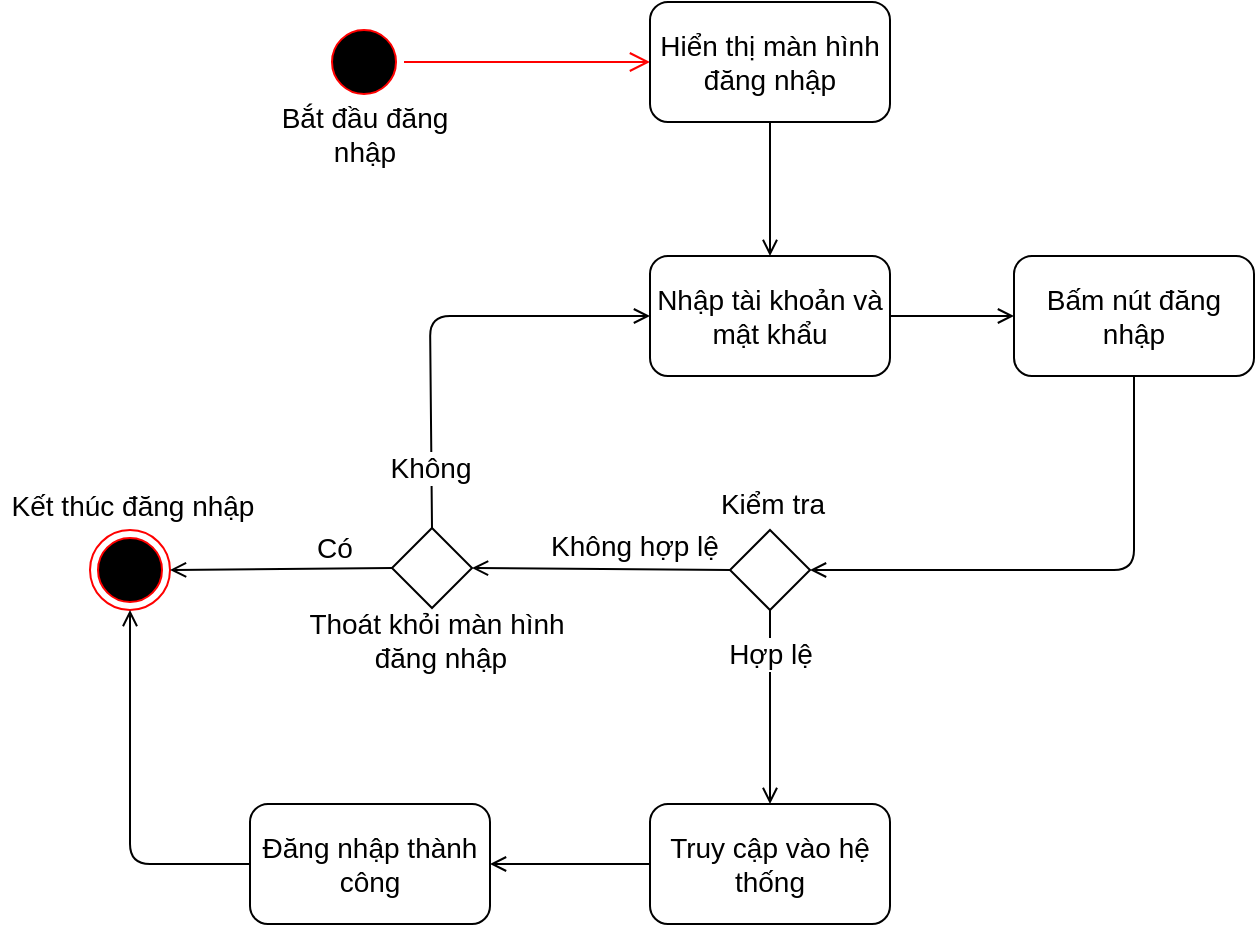 <mxfile version="14.6.13" type="device" pages="2"><diagram id="WDDc3xiHKDwgN5imHlRa" name="Page-1"><mxGraphModel dx="1424" dy="592" grid="0" gridSize="10" guides="1" tooltips="1" connect="1" arrows="1" fold="1" page="0" pageScale="1" pageWidth="850" pageHeight="1100" math="0" shadow="0"><root><mxCell id="0"/><mxCell id="1" parent="0"/><mxCell id="pIX6SvlxdCsQSmYj2M4k-1" value="" style="ellipse;html=1;shape=startState;fillColor=#000000;strokeColor=#ff0000;fontSize=14;" vertex="1" parent="1"><mxGeometry x="127" y="84" width="40" height="40" as="geometry"/></mxCell><mxCell id="pIX6SvlxdCsQSmYj2M4k-2" value="" style="edgeStyle=orthogonalEdgeStyle;html=1;verticalAlign=bottom;endArrow=open;endSize=8;strokeColor=#ff0000;fontSize=14;" edge="1" source="pIX6SvlxdCsQSmYj2M4k-1" parent="1" target="pIX6SvlxdCsQSmYj2M4k-3"><mxGeometry relative="1" as="geometry"><mxPoint x="146" y="184" as="targetPoint"/></mxGeometry></mxCell><mxCell id="pIX6SvlxdCsQSmYj2M4k-3" value="&lt;font style=&quot;font-size: 14px;&quot;&gt;Hiển thị màn hình đăng nhập&lt;/font&gt;" style="rounded=1;whiteSpace=wrap;html=1;fontSize=14;" vertex="1" parent="1"><mxGeometry x="290" y="74" width="120" height="60" as="geometry"/></mxCell><mxCell id="pIX6SvlxdCsQSmYj2M4k-4" value="&lt;font style=&quot;font-size: 14px;&quot;&gt;Nhập tài khoản và mật khẩu&lt;/font&gt;" style="rounded=1;whiteSpace=wrap;html=1;fontSize=14;" vertex="1" parent="1"><mxGeometry x="290" y="201" width="120" height="60" as="geometry"/></mxCell><mxCell id="pIX6SvlxdCsQSmYj2M4k-5" value="" style="html=1;verticalAlign=bottom;endArrow=open;endFill=0;fontSize=14;" edge="1" parent="1" source="pIX6SvlxdCsQSmYj2M4k-3" target="pIX6SvlxdCsQSmYj2M4k-4"><mxGeometry width="80" relative="1" as="geometry"><mxPoint x="383" y="291" as="sourcePoint"/><mxPoint x="284" y="204" as="targetPoint"/></mxGeometry></mxCell><mxCell id="pIX6SvlxdCsQSmYj2M4k-7" value="" style="ellipse;html=1;shape=endState;fillColor=#000000;strokeColor=#ff0000;fontSize=14;" vertex="1" parent="1"><mxGeometry x="10" y="338" width="40" height="40" as="geometry"/></mxCell><mxCell id="pIX6SvlxdCsQSmYj2M4k-8" value="" style="rhombus;whiteSpace=wrap;html=1;fontSize=14;" vertex="1" parent="1"><mxGeometry x="330" y="338" width="40" height="40" as="geometry"/></mxCell><mxCell id="pIX6SvlxdCsQSmYj2M4k-9" value="" style="html=1;verticalAlign=bottom;endArrow=open;endFill=0;entryX=1;entryY=0.5;entryDx=0;entryDy=0;exitX=0.5;exitY=1;exitDx=0;exitDy=0;fontSize=14;" edge="1" parent="1" source="pIX6SvlxdCsQSmYj2M4k-23" target="pIX6SvlxdCsQSmYj2M4k-8"><mxGeometry width="80" relative="1" as="geometry"><mxPoint x="196" y="339" as="sourcePoint"/><mxPoint x="288" y="339" as="targetPoint"/><Array as="points"><mxPoint x="532" y="358"/></Array></mxGeometry></mxCell><mxCell id="pIX6SvlxdCsQSmYj2M4k-12" value="" style="rhombus;whiteSpace=wrap;html=1;fontSize=14;" vertex="1" parent="1"><mxGeometry x="161" y="337" width="40" height="40" as="geometry"/></mxCell><mxCell id="pIX6SvlxdCsQSmYj2M4k-15" value="&lt;font style=&quot;font-size: 14px&quot;&gt;Hợp lệ&lt;/font&gt;" style="html=1;verticalAlign=bottom;endArrow=open;endFill=0;exitX=0.5;exitY=1;exitDx=0;exitDy=0;entryX=0.5;entryY=0;entryDx=0;entryDy=0;fontSize=14;" edge="1" parent="1" source="pIX6SvlxdCsQSmYj2M4k-8" target="pIX6SvlxdCsQSmYj2M4k-17"><mxGeometry x="-0.32" width="80" relative="1" as="geometry"><mxPoint x="591" y="423" as="sourcePoint"/><mxPoint x="500" y="358" as="targetPoint"/><mxPoint as="offset"/></mxGeometry></mxCell><mxCell id="pIX6SvlxdCsQSmYj2M4k-16" value="&lt;font style=&quot;font-size: 14px&quot;&gt;Không hợp lệ&lt;/font&gt;" style="html=1;verticalAlign=bottom;endArrow=open;endFill=0;exitX=0;exitY=0.5;exitDx=0;exitDy=0;entryX=1;entryY=0.5;entryDx=0;entryDy=0;fontSize=14;" edge="1" parent="1" source="pIX6SvlxdCsQSmYj2M4k-8" target="pIX6SvlxdCsQSmYj2M4k-12"><mxGeometry x="-0.256" y="-1" width="80" relative="1" as="geometry"><mxPoint x="190" y="445.5" as="sourcePoint"/><mxPoint x="305" y="445" as="targetPoint"/><mxPoint as="offset"/></mxGeometry></mxCell><mxCell id="pIX6SvlxdCsQSmYj2M4k-17" value="Truy cập vào hệ thống" style="rounded=1;whiteSpace=wrap;html=1;fontSize=14;" vertex="1" parent="1"><mxGeometry x="290" y="475" width="120" height="60" as="geometry"/></mxCell><mxCell id="pIX6SvlxdCsQSmYj2M4k-18" value="Không" style="html=1;verticalAlign=bottom;endArrow=open;endFill=0;exitX=0.5;exitY=0;exitDx=0;exitDy=0;entryX=0;entryY=0.5;entryDx=0;entryDy=0;fontSize=14;" edge="1" parent="1" source="pIX6SvlxdCsQSmYj2M4k-12" target="pIX6SvlxdCsQSmYj2M4k-4"><mxGeometry x="-0.824" y="1" width="80" relative="1" as="geometry"><mxPoint x="360" y="144" as="sourcePoint"/><mxPoint x="360" y="209" as="targetPoint"/><Array as="points"><mxPoint x="180" y="231"/></Array><mxPoint as="offset"/></mxGeometry></mxCell><mxCell id="pIX6SvlxdCsQSmYj2M4k-19" value="Có" style="html=1;verticalAlign=bottom;endArrow=open;endFill=0;entryX=1;entryY=0.5;entryDx=0;entryDy=0;exitX=0;exitY=0.5;exitDx=0;exitDy=0;fontSize=14;" edge="1" parent="1" source="pIX6SvlxdCsQSmYj2M4k-12" target="pIX6SvlxdCsQSmYj2M4k-7"><mxGeometry x="-0.477" y="1" width="80" relative="1" as="geometry"><mxPoint x="370" y="154" as="sourcePoint"/><mxPoint x="370" y="219" as="targetPoint"/><mxPoint as="offset"/></mxGeometry></mxCell><mxCell id="pIX6SvlxdCsQSmYj2M4k-20" value="" style="html=1;verticalAlign=bottom;endArrow=open;endFill=0;entryX=0.5;entryY=1;entryDx=0;entryDy=0;fontSize=14;exitX=0;exitY=0.5;exitDx=0;exitDy=0;" edge="1" parent="1" source="LPLAGMFMXnBTJGr5-KRo-2" target="pIX6SvlxdCsQSmYj2M4k-7"><mxGeometry width="80" relative="1" as="geometry"><mxPoint x="106" y="505" as="sourcePoint"/><mxPoint x="189" y="503" as="targetPoint"/><Array as="points"><mxPoint x="30" y="505"/></Array></mxGeometry></mxCell><mxCell id="pIX6SvlxdCsQSmYj2M4k-21" value="Bắt đầu đăng nhập" style="text;html=1;strokeColor=none;fillColor=none;align=center;verticalAlign=middle;whiteSpace=wrap;rounded=0;fontSize=14;" vertex="1" parent="1"><mxGeometry x="91.5" y="129" width="111" height="21" as="geometry"/></mxCell><mxCell id="pIX6SvlxdCsQSmYj2M4k-22" value="Kết thúc đăng nhập" style="text;html=1;align=center;verticalAlign=middle;resizable=0;points=[];autosize=1;strokeColor=none;fontSize=14;" vertex="1" parent="1"><mxGeometry x="-35" y="315" width="132" height="21" as="geometry"/></mxCell><mxCell id="pIX6SvlxdCsQSmYj2M4k-23" value="Bấm nút đăng nhập" style="rounded=1;whiteSpace=wrap;html=1;fontSize=14;" vertex="1" parent="1"><mxGeometry x="472" y="201" width="120" height="60" as="geometry"/></mxCell><mxCell id="pIX6SvlxdCsQSmYj2M4k-24" value="" style="html=1;verticalAlign=bottom;endArrow=open;endFill=0;entryX=0;entryY=0.5;entryDx=0;entryDy=0;exitX=1;exitY=0.5;exitDx=0;exitDy=0;fontSize=14;" edge="1" parent="1" source="pIX6SvlxdCsQSmYj2M4k-4" target="pIX6SvlxdCsQSmYj2M4k-23"><mxGeometry width="80" relative="1" as="geometry"><mxPoint x="360" y="271" as="sourcePoint"/><mxPoint x="360" y="328" as="targetPoint"/></mxGeometry></mxCell><mxCell id="pIX6SvlxdCsQSmYj2M4k-25" value="&lt;span style=&quot;font-size: 14px;&quot;&gt;Kiểm tra&lt;/span&gt;" style="text;html=1;align=center;verticalAlign=middle;resizable=0;points=[];autosize=1;strokeColor=none;fontSize=14;" vertex="1" parent="1"><mxGeometry x="320" y="314" width="62" height="21" as="geometry"/></mxCell><mxCell id="pIX6SvlxdCsQSmYj2M4k-26" value="&lt;span style=&quot;font-size: 14px;&quot;&gt;Thoát khỏi màn hình&lt;br style=&quot;font-size: 14px;&quot;&gt;&amp;nbsp;đăng nhập&lt;/span&gt;" style="text;html=1;align=center;verticalAlign=middle;resizable=0;points=[];autosize=1;strokeColor=none;fontSize=14;" vertex="1" parent="1"><mxGeometry x="113.5" y="374" width="138" height="38" as="geometry"/></mxCell><mxCell id="LPLAGMFMXnBTJGr5-KRo-2" value="Đăng nhập thành công" style="rounded=1;whiteSpace=wrap;html=1;fontSize=14;" vertex="1" parent="1"><mxGeometry x="90" y="475" width="120" height="60" as="geometry"/></mxCell><mxCell id="LPLAGMFMXnBTJGr5-KRo-4" value="" style="html=1;verticalAlign=bottom;endArrow=open;endFill=0;fontSize=14;exitX=0;exitY=0.5;exitDx=0;exitDy=0;" edge="1" parent="1" source="pIX6SvlxdCsQSmYj2M4k-17" target="LPLAGMFMXnBTJGr5-KRo-2"><mxGeometry width="80" relative="1" as="geometry"><mxPoint x="292" y="163" as="sourcePoint"/><mxPoint x="292" y="229" as="targetPoint"/></mxGeometry></mxCell></root></mxGraphModel></diagram><diagram id="f5I0WJ1xth-xoGXJpOEH" name="Page-2"><mxGraphModel dx="1024" dy="992" grid="0" gridSize="10" guides="1" tooltips="1" connect="1" arrows="1" fold="1" page="0" pageScale="1" pageWidth="850" pageHeight="1100" math="0" shadow="0"><root><mxCell id="h9RXuqKcCowqWBesKnOd-0"/><mxCell id="h9RXuqKcCowqWBesKnOd-1" parent="h9RXuqKcCowqWBesKnOd-0"/><mxCell id="h9RXuqKcCowqWBesKnOd-2" value="" style="ellipse;html=1;shape=endState;fillColor=#000000;strokeColor=#ff0000;fontSize=14;" vertex="1" parent="h9RXuqKcCowqWBesKnOd-1"><mxGeometry x="440" y="492" width="40" height="40" as="geometry"/></mxCell><mxCell id="h9RXuqKcCowqWBesKnOd-3" value="" style="ellipse;html=1;shape=startState;fillColor=#000000;strokeColor=#ff0000;fontSize=14;" vertex="1" parent="h9RXuqKcCowqWBesKnOd-1"><mxGeometry x="272" y="10" width="40" height="40" as="geometry"/></mxCell><mxCell id="h9RXuqKcCowqWBesKnOd-4" value="" style="edgeStyle=orthogonalEdgeStyle;html=1;verticalAlign=bottom;endArrow=open;endSize=8;strokeColor=#ff0000;fontSize=14;entryX=0.5;entryY=0;entryDx=0;entryDy=0;" edge="1" source="h9RXuqKcCowqWBesKnOd-3" parent="h9RXuqKcCowqWBesKnOd-1" target="fqy-z8uNJ68SrlSIMyHV-0"><mxGeometry relative="1" as="geometry"><mxPoint x="292" y="187" as="targetPoint"/></mxGeometry></mxCell><mxCell id="fqy-z8uNJ68SrlSIMyHV-0" value="Màn hình hệ thống" style="rounded=1;whiteSpace=wrap;html=1;fontSize=14;" vertex="1" parent="h9RXuqKcCowqWBesKnOd-1"><mxGeometry x="232" y="103" width="120" height="60" as="geometry"/></mxCell><mxCell id="fqy-z8uNJ68SrlSIMyHV-2" value="Chon đăng xuất" style="rounded=1;whiteSpace=wrap;html=1;fontSize=14;" vertex="1" parent="h9RXuqKcCowqWBesKnOd-1"><mxGeometry x="232" y="229" width="120" height="60" as="geometry"/></mxCell><mxCell id="dTtTnP3PCPhzi4l0UAfp-0" value="" style="html=1;verticalAlign=bottom;endArrow=open;endFill=0;fontSize=14;exitX=0.5;exitY=1;exitDx=0;exitDy=0;entryX=0.5;entryY=0;entryDx=0;entryDy=0;" edge="1" parent="h9RXuqKcCowqWBesKnOd-1" source="fqy-z8uNJ68SrlSIMyHV-0" target="fqy-z8uNJ68SrlSIMyHV-2"><mxGeometry width="80" relative="1" as="geometry"><mxPoint x="411" y="251" as="sourcePoint"/><mxPoint x="411" y="318" as="targetPoint"/></mxGeometry></mxCell><mxCell id="4-tLcw4O-PauC-Qj0FFK-0" value="&lt;span&gt;Thông báo&amp;nbsp;&lt;/span&gt;&lt;span&gt;bạn có muốn&amp;nbsp;&lt;br&gt;&lt;/span&gt;&lt;span&gt;đăng xuất ra khỏi&amp;nbsp;&lt;/span&gt;&lt;span&gt;hệ thống?&lt;/span&gt;" style="text;html=1;align=center;verticalAlign=middle;resizable=0;points=[];autosize=1;strokeColor=none;fontSize=14;" vertex="1" parent="h9RXuqKcCowqWBesKnOd-1"><mxGeometry x="212.5" y="408" width="184" height="38" as="geometry"/></mxCell><mxCell id="4-tLcw4O-PauC-Qj0FFK-1" value="" style="rhombus;whiteSpace=wrap;html=1;fontSize=14;" vertex="1" parent="h9RXuqKcCowqWBesKnOd-1"><mxGeometry x="272" y="368" width="40" height="40" as="geometry"/></mxCell><mxCell id="wgf9iDiprF3X1xQlwOrf-0" value="Không" style="html=1;verticalAlign=bottom;endArrow=open;endFill=0;exitX=0;exitY=0.5;exitDx=0;exitDy=0;entryX=0;entryY=0.5;entryDx=0;entryDy=0;fontSize=14;" edge="1" parent="h9RXuqKcCowqWBesKnOd-1" source="4-tLcw4O-PauC-Qj0FFK-1" target="fqy-z8uNJ68SrlSIMyHV-0"><mxGeometry x="-0.824" y="1" width="80" relative="1" as="geometry"><mxPoint x="111" y="348" as="sourcePoint"/><mxPoint x="220" y="242" as="targetPoint"/><Array as="points"><mxPoint x="142" y="388"/><mxPoint x="142" y="133"/></Array><mxPoint as="offset"/></mxGeometry></mxCell><mxCell id="wgf9iDiprF3X1xQlwOrf-1" value="Có" style="html=1;verticalAlign=bottom;endArrow=open;endFill=0;fontSize=14;exitX=1;exitY=0.5;exitDx=0;exitDy=0;entryX=0;entryY=0.5;entryDx=0;entryDy=0;" edge="1" parent="h9RXuqKcCowqWBesKnOd-1" source="4-tLcw4O-PauC-Qj0FFK-1" target="wKcGD-_F8F77-tDCIdnu-0"><mxGeometry x="-0.115" width="80" relative="1" as="geometry"><mxPoint x="482" y="415" as="sourcePoint"/><mxPoint x="355" y="473" as="targetPoint"/><mxPoint as="offset"/></mxGeometry></mxCell><mxCell id="wgf9iDiprF3X1xQlwOrf-2" value="" style="html=1;verticalAlign=bottom;endArrow=open;endFill=0;fontSize=14;exitX=0.5;exitY=1;exitDx=0;exitDy=0;entryX=0.5;entryY=0;entryDx=0;entryDy=0;" edge="1" parent="h9RXuqKcCowqWBesKnOd-1" source="fqy-z8uNJ68SrlSIMyHV-2" target="4-tLcw4O-PauC-Qj0FFK-1"><mxGeometry width="80" relative="1" as="geometry"><mxPoint x="389" y="253" as="sourcePoint"/><mxPoint x="389" y="319" as="targetPoint"/></mxGeometry></mxCell><mxCell id="wKcGD-_F8F77-tDCIdnu-0" value="Đăng xuất thành công" style="rounded=1;whiteSpace=wrap;html=1;fontSize=14;" vertex="1" parent="h9RXuqKcCowqWBesKnOd-1"><mxGeometry x="400" y="358" width="120" height="60" as="geometry"/></mxCell><mxCell id="DbEAQucgmb6NFZ4CPZB_-0" value="" style="html=1;verticalAlign=bottom;endArrow=open;endFill=0;fontSize=14;exitX=0.5;exitY=1;exitDx=0;exitDy=0;entryX=0.5;entryY=0;entryDx=0;entryDy=0;" edge="1" parent="h9RXuqKcCowqWBesKnOd-1" source="wKcGD-_F8F77-tDCIdnu-0" target="h9RXuqKcCowqWBesKnOd-2"><mxGeometry width="80" relative="1" as="geometry"><mxPoint x="302" y="173" as="sourcePoint"/><mxPoint x="302" y="239" as="targetPoint"/></mxGeometry></mxCell><mxCell id="uZrD5zyPT9CIyVTZ2LH4-0" value="Bắt đầu đăng xuất" style="text;html=1;align=center;verticalAlign=middle;resizable=0;points=[];autosize=1;strokeColor=none;fontSize=14;" vertex="1" parent="h9RXuqKcCowqWBesKnOd-1"><mxGeometry x="230" y="-7" width="124" height="21" as="geometry"/></mxCell><mxCell id="uZrD5zyPT9CIyVTZ2LH4-1" value="Kết thúc đăng xuất" style="text;html=1;align=center;verticalAlign=middle;resizable=0;points=[];autosize=1;strokeColor=none;fontSize=14;" vertex="1" parent="h9RXuqKcCowqWBesKnOd-1"><mxGeometry x="396.5" y="532" width="127" height="21" as="geometry"/></mxCell></root></mxGraphModel></diagram></mxfile>